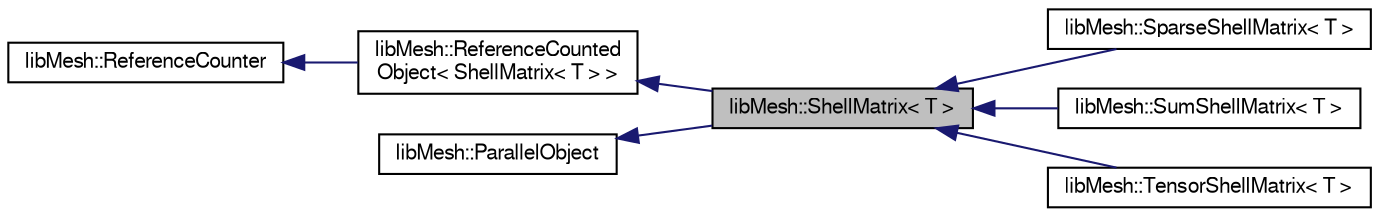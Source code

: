 digraph "libMesh::ShellMatrix&lt; T &gt;"
{
  edge [fontname="FreeSans",fontsize="10",labelfontname="FreeSans",labelfontsize="10"];
  node [fontname="FreeSans",fontsize="10",shape=record];
  rankdir="LR";
  Node1 [label="libMesh::ShellMatrix\< T \>",height=0.2,width=0.4,color="black", fillcolor="grey75", style="filled", fontcolor="black"];
  Node2 -> Node1 [dir="back",color="midnightblue",fontsize="10",style="solid",fontname="FreeSans"];
  Node2 [label="libMesh::ReferenceCounted\lObject\< ShellMatrix\< T \> \>",height=0.2,width=0.4,color="black", fillcolor="white", style="filled",URL="$classlibMesh_1_1ReferenceCountedObject.html"];
  Node3 -> Node2 [dir="back",color="midnightblue",fontsize="10",style="solid",fontname="FreeSans"];
  Node3 [label="libMesh::ReferenceCounter",height=0.2,width=0.4,color="black", fillcolor="white", style="filled",URL="$classlibMesh_1_1ReferenceCounter.html"];
  Node4 -> Node1 [dir="back",color="midnightblue",fontsize="10",style="solid",fontname="FreeSans"];
  Node4 [label="libMesh::ParallelObject",height=0.2,width=0.4,color="black", fillcolor="white", style="filled",URL="$classlibMesh_1_1ParallelObject.html"];
  Node1 -> Node5 [dir="back",color="midnightblue",fontsize="10",style="solid",fontname="FreeSans"];
  Node5 [label="libMesh::SparseShellMatrix\< T \>",height=0.2,width=0.4,color="black", fillcolor="white", style="filled",URL="$classlibMesh_1_1SparseShellMatrix.html"];
  Node1 -> Node6 [dir="back",color="midnightblue",fontsize="10",style="solid",fontname="FreeSans"];
  Node6 [label="libMesh::SumShellMatrix\< T \>",height=0.2,width=0.4,color="black", fillcolor="white", style="filled",URL="$classlibMesh_1_1SumShellMatrix.html"];
  Node1 -> Node7 [dir="back",color="midnightblue",fontsize="10",style="solid",fontname="FreeSans"];
  Node7 [label="libMesh::TensorShellMatrix\< T \>",height=0.2,width=0.4,color="black", fillcolor="white", style="filled",URL="$classlibMesh_1_1TensorShellMatrix.html"];
}
